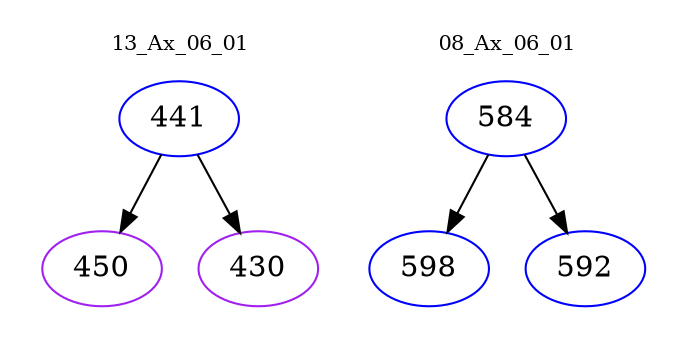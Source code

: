 digraph{
subgraph cluster_0 {
color = white
label = "13_Ax_06_01";
fontsize=10;
T0_441 [label="441", color="blue"]
T0_441 -> T0_450 [color="black"]
T0_450 [label="450", color="purple"]
T0_441 -> T0_430 [color="black"]
T0_430 [label="430", color="purple"]
}
subgraph cluster_1 {
color = white
label = "08_Ax_06_01";
fontsize=10;
T1_584 [label="584", color="blue"]
T1_584 -> T1_598 [color="black"]
T1_598 [label="598", color="blue"]
T1_584 -> T1_592 [color="black"]
T1_592 [label="592", color="blue"]
}
}
